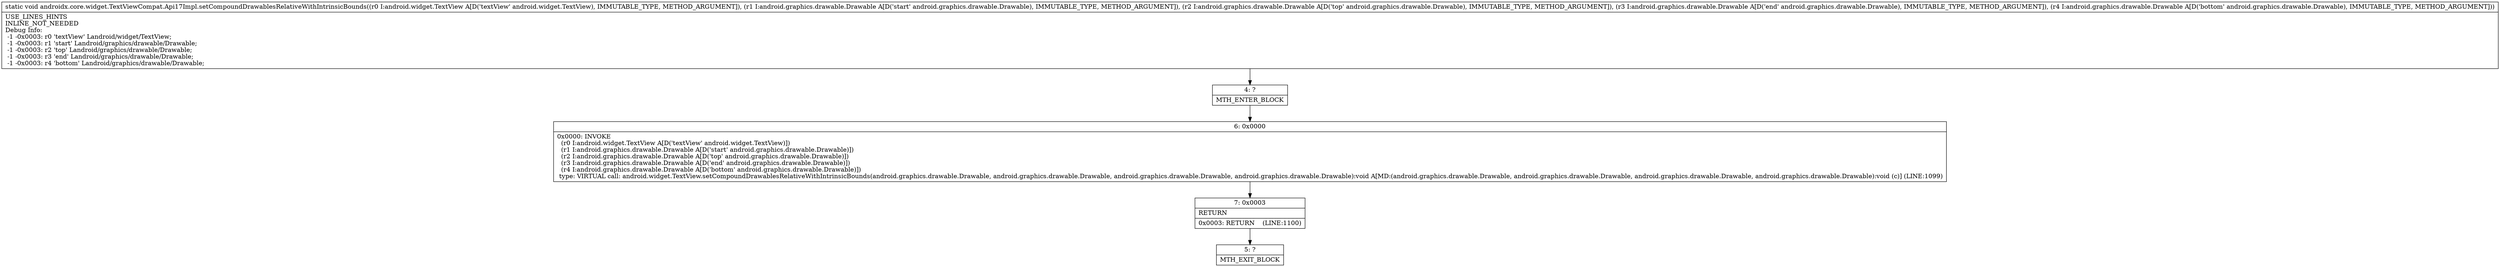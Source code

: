 digraph "CFG forandroidx.core.widget.TextViewCompat.Api17Impl.setCompoundDrawablesRelativeWithIntrinsicBounds(Landroid\/widget\/TextView;Landroid\/graphics\/drawable\/Drawable;Landroid\/graphics\/drawable\/Drawable;Landroid\/graphics\/drawable\/Drawable;Landroid\/graphics\/drawable\/Drawable;)V" {
Node_4 [shape=record,label="{4\:\ ?|MTH_ENTER_BLOCK\l}"];
Node_6 [shape=record,label="{6\:\ 0x0000|0x0000: INVOKE  \l  (r0 I:android.widget.TextView A[D('textView' android.widget.TextView)])\l  (r1 I:android.graphics.drawable.Drawable A[D('start' android.graphics.drawable.Drawable)])\l  (r2 I:android.graphics.drawable.Drawable A[D('top' android.graphics.drawable.Drawable)])\l  (r3 I:android.graphics.drawable.Drawable A[D('end' android.graphics.drawable.Drawable)])\l  (r4 I:android.graphics.drawable.Drawable A[D('bottom' android.graphics.drawable.Drawable)])\l type: VIRTUAL call: android.widget.TextView.setCompoundDrawablesRelativeWithIntrinsicBounds(android.graphics.drawable.Drawable, android.graphics.drawable.Drawable, android.graphics.drawable.Drawable, android.graphics.drawable.Drawable):void A[MD:(android.graphics.drawable.Drawable, android.graphics.drawable.Drawable, android.graphics.drawable.Drawable, android.graphics.drawable.Drawable):void (c)] (LINE:1099)\l}"];
Node_7 [shape=record,label="{7\:\ 0x0003|RETURN\l|0x0003: RETURN    (LINE:1100)\l}"];
Node_5 [shape=record,label="{5\:\ ?|MTH_EXIT_BLOCK\l}"];
MethodNode[shape=record,label="{static void androidx.core.widget.TextViewCompat.Api17Impl.setCompoundDrawablesRelativeWithIntrinsicBounds((r0 I:android.widget.TextView A[D('textView' android.widget.TextView), IMMUTABLE_TYPE, METHOD_ARGUMENT]), (r1 I:android.graphics.drawable.Drawable A[D('start' android.graphics.drawable.Drawable), IMMUTABLE_TYPE, METHOD_ARGUMENT]), (r2 I:android.graphics.drawable.Drawable A[D('top' android.graphics.drawable.Drawable), IMMUTABLE_TYPE, METHOD_ARGUMENT]), (r3 I:android.graphics.drawable.Drawable A[D('end' android.graphics.drawable.Drawable), IMMUTABLE_TYPE, METHOD_ARGUMENT]), (r4 I:android.graphics.drawable.Drawable A[D('bottom' android.graphics.drawable.Drawable), IMMUTABLE_TYPE, METHOD_ARGUMENT]))  | USE_LINES_HINTS\lINLINE_NOT_NEEDED\lDebug Info:\l  \-1 \-0x0003: r0 'textView' Landroid\/widget\/TextView;\l  \-1 \-0x0003: r1 'start' Landroid\/graphics\/drawable\/Drawable;\l  \-1 \-0x0003: r2 'top' Landroid\/graphics\/drawable\/Drawable;\l  \-1 \-0x0003: r3 'end' Landroid\/graphics\/drawable\/Drawable;\l  \-1 \-0x0003: r4 'bottom' Landroid\/graphics\/drawable\/Drawable;\l}"];
MethodNode -> Node_4;Node_4 -> Node_6;
Node_6 -> Node_7;
Node_7 -> Node_5;
}


